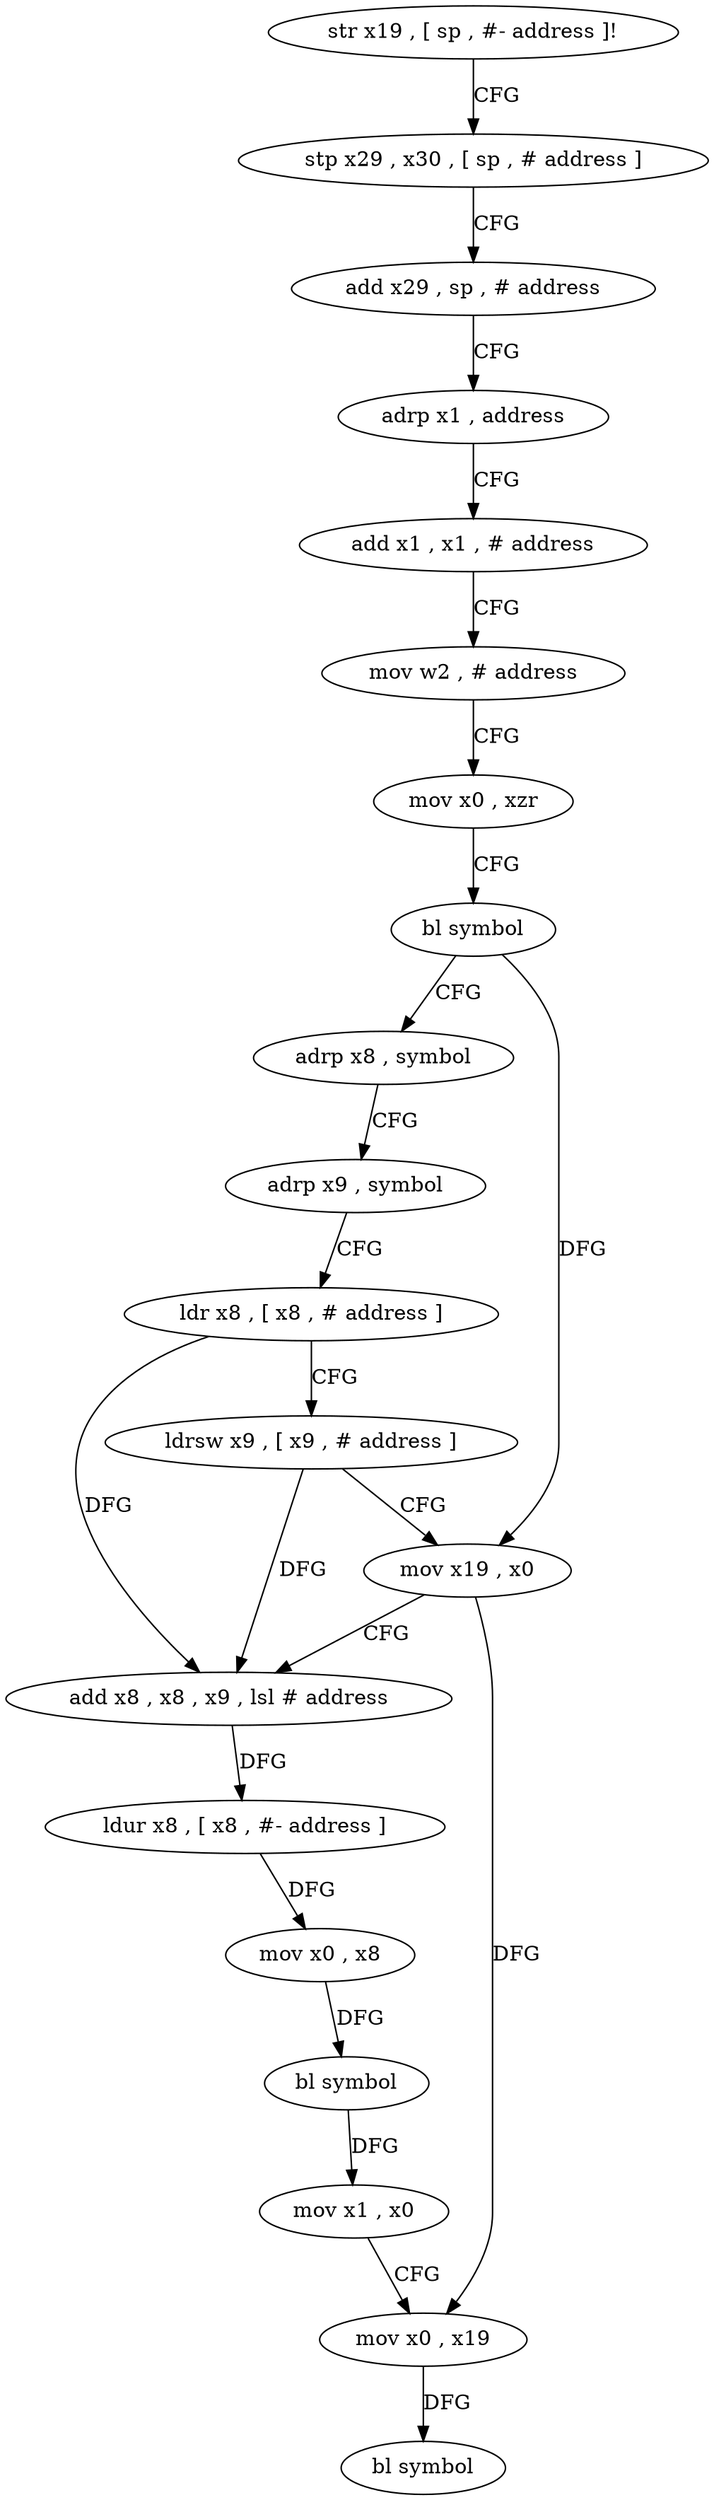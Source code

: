 digraph "func" {
"4203280" [label = "str x19 , [ sp , #- address ]!" ]
"4203284" [label = "stp x29 , x30 , [ sp , # address ]" ]
"4203288" [label = "add x29 , sp , # address" ]
"4203292" [label = "adrp x1 , address" ]
"4203296" [label = "add x1 , x1 , # address" ]
"4203300" [label = "mov w2 , # address" ]
"4203304" [label = "mov x0 , xzr" ]
"4203308" [label = "bl symbol" ]
"4203312" [label = "adrp x8 , symbol" ]
"4203316" [label = "adrp x9 , symbol" ]
"4203320" [label = "ldr x8 , [ x8 , # address ]" ]
"4203324" [label = "ldrsw x9 , [ x9 , # address ]" ]
"4203328" [label = "mov x19 , x0" ]
"4203332" [label = "add x8 , x8 , x9 , lsl # address" ]
"4203336" [label = "ldur x8 , [ x8 , #- address ]" ]
"4203340" [label = "mov x0 , x8" ]
"4203344" [label = "bl symbol" ]
"4203348" [label = "mov x1 , x0" ]
"4203352" [label = "mov x0 , x19" ]
"4203356" [label = "bl symbol" ]
"4203280" -> "4203284" [ label = "CFG" ]
"4203284" -> "4203288" [ label = "CFG" ]
"4203288" -> "4203292" [ label = "CFG" ]
"4203292" -> "4203296" [ label = "CFG" ]
"4203296" -> "4203300" [ label = "CFG" ]
"4203300" -> "4203304" [ label = "CFG" ]
"4203304" -> "4203308" [ label = "CFG" ]
"4203308" -> "4203312" [ label = "CFG" ]
"4203308" -> "4203328" [ label = "DFG" ]
"4203312" -> "4203316" [ label = "CFG" ]
"4203316" -> "4203320" [ label = "CFG" ]
"4203320" -> "4203324" [ label = "CFG" ]
"4203320" -> "4203332" [ label = "DFG" ]
"4203324" -> "4203328" [ label = "CFG" ]
"4203324" -> "4203332" [ label = "DFG" ]
"4203328" -> "4203332" [ label = "CFG" ]
"4203328" -> "4203352" [ label = "DFG" ]
"4203332" -> "4203336" [ label = "DFG" ]
"4203336" -> "4203340" [ label = "DFG" ]
"4203340" -> "4203344" [ label = "DFG" ]
"4203344" -> "4203348" [ label = "DFG" ]
"4203348" -> "4203352" [ label = "CFG" ]
"4203352" -> "4203356" [ label = "DFG" ]
}
